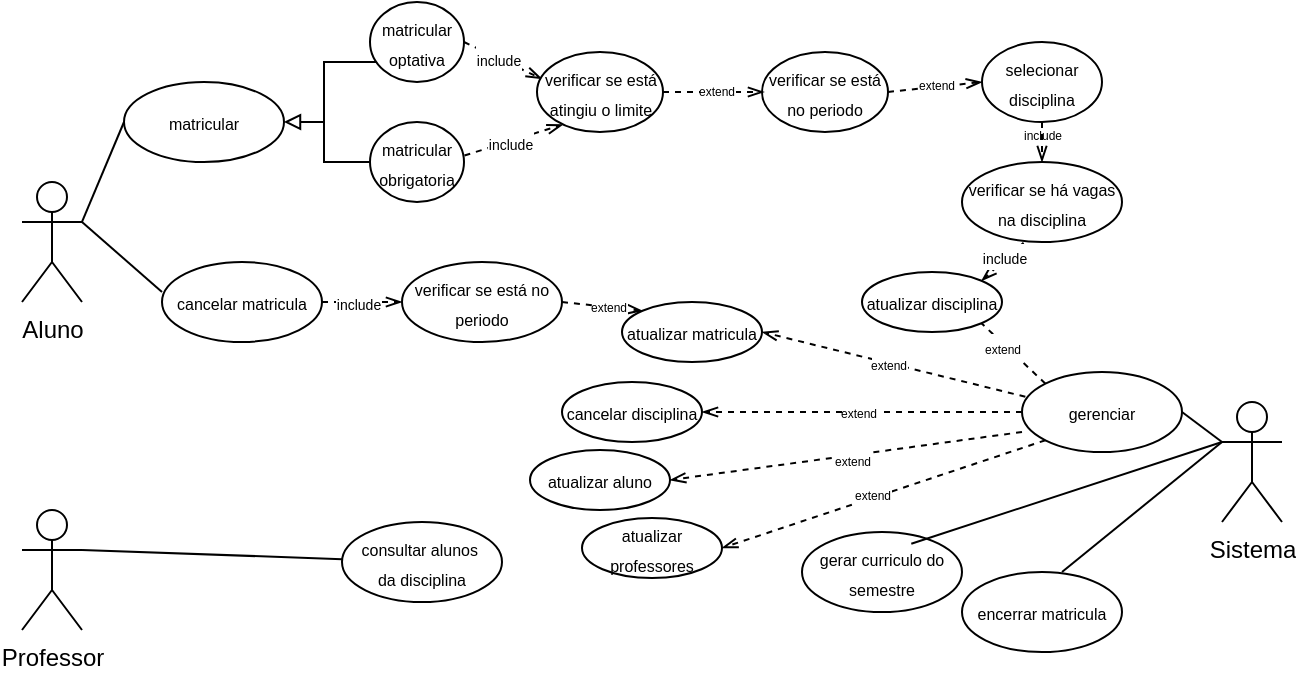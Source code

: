 <mxfile version="26.0.14">
  <diagram id="W4wejenk-8XXydwgL0-5" name="Página-1">
    <mxGraphModel dx="927" dy="685" grid="1" gridSize="10" guides="1" tooltips="1" connect="1" arrows="1" fold="1" page="1" pageScale="1" pageWidth="827" pageHeight="1169" math="0" shadow="0">
      <root>
        <mxCell id="0" />
        <mxCell id="1" parent="0" />
        <mxCell id="OnFX-Q3bMlPpnylVqk5K-1" value="Aluno" style="shape=umlActor;verticalLabelPosition=bottom;verticalAlign=top;html=1;outlineConnect=0;" vertex="1" parent="1">
          <mxGeometry x="99" y="170" width="30" height="60" as="geometry" />
        </mxCell>
        <mxCell id="OnFX-Q3bMlPpnylVqk5K-2" value="Sistema" style="shape=umlActor;verticalLabelPosition=bottom;verticalAlign=top;html=1;outlineConnect=0;" vertex="1" parent="1">
          <mxGeometry x="699" y="280" width="30" height="60" as="geometry" />
        </mxCell>
        <mxCell id="OnFX-Q3bMlPpnylVqk5K-3" value="Professor" style="shape=umlActor;verticalLabelPosition=bottom;verticalAlign=top;html=1;outlineConnect=0;" vertex="1" parent="1">
          <mxGeometry x="99" y="334" width="30" height="60" as="geometry" />
        </mxCell>
        <mxCell id="OnFX-Q3bMlPpnylVqk5K-6" value="&lt;font style=&quot;font-size: 8px;&quot;&gt;consultar alunos&amp;nbsp;&lt;/font&gt;&lt;div&gt;&lt;font style=&quot;font-size: 8px;&quot;&gt;da disciplina&lt;/font&gt;&lt;/div&gt;" style="ellipse;whiteSpace=wrap;html=1;" vertex="1" parent="1">
          <mxGeometry x="259" y="340" width="80" height="40" as="geometry" />
        </mxCell>
        <mxCell id="OnFX-Q3bMlPpnylVqk5K-7" value="&lt;font style=&quot;font-size: 8px;&quot;&gt;encerrar matricula&lt;/font&gt;" style="ellipse;whiteSpace=wrap;html=1;" vertex="1" parent="1">
          <mxGeometry x="569" y="365" width="80" height="40" as="geometry" />
        </mxCell>
        <mxCell id="OnFX-Q3bMlPpnylVqk5K-8" value="&lt;font style=&quot;font-size: 8px;&quot;&gt;gerar curriculo do semestre&lt;/font&gt;" style="ellipse;whiteSpace=wrap;html=1;" vertex="1" parent="1">
          <mxGeometry x="489" y="345" width="80" height="40" as="geometry" />
        </mxCell>
        <mxCell id="OnFX-Q3bMlPpnylVqk5K-10" value="&lt;font style=&quot;font-size: 8px;&quot;&gt;cancelar disciplina&lt;/font&gt;" style="ellipse;whiteSpace=wrap;html=1;" vertex="1" parent="1">
          <mxGeometry x="369" y="270" width="70" height="30" as="geometry" />
        </mxCell>
        <mxCell id="OnFX-Q3bMlPpnylVqk5K-11" value="&lt;font style=&quot;font-size: 8px;&quot;&gt;matricular&lt;/font&gt;" style="ellipse;whiteSpace=wrap;html=1;" vertex="1" parent="1">
          <mxGeometry x="150" y="120" width="80" height="40" as="geometry" />
        </mxCell>
        <mxCell id="OnFX-Q3bMlPpnylVqk5K-12" value="&lt;font style=&quot;font-size: 8px;&quot;&gt;cancelar matricula&lt;/font&gt;" style="ellipse;whiteSpace=wrap;html=1;" vertex="1" parent="1">
          <mxGeometry x="169" y="210" width="80" height="40" as="geometry" />
        </mxCell>
        <mxCell id="OnFX-Q3bMlPpnylVqk5K-15" value="&lt;font style=&quot;font-size: 8px;&quot;&gt;atualizar disciplina&lt;/font&gt;" style="ellipse;whiteSpace=wrap;html=1;" vertex="1" parent="1">
          <mxGeometry x="519" y="215" width="70" height="30" as="geometry" />
        </mxCell>
        <mxCell id="OnFX-Q3bMlPpnylVqk5K-16" value="&lt;font style=&quot;font-size: 8px;&quot;&gt;atualizar aluno&lt;/font&gt;" style="ellipse;whiteSpace=wrap;html=1;" vertex="1" parent="1">
          <mxGeometry x="353" y="304" width="70" height="30" as="geometry" />
        </mxCell>
        <mxCell id="OnFX-Q3bMlPpnylVqk5K-17" value="&lt;font style=&quot;font-size: 8px;&quot;&gt;atualizar professores&lt;/font&gt;" style="ellipse;whiteSpace=wrap;html=1;" vertex="1" parent="1">
          <mxGeometry x="379" y="338" width="70" height="30" as="geometry" />
        </mxCell>
        <mxCell id="OnFX-Q3bMlPpnylVqk5K-19" value="" style="endArrow=none;html=1;rounded=0;entryX=0.683;entryY=0.147;entryDx=0;entryDy=0;entryPerimeter=0;exitX=0;exitY=0.333;exitDx=0;exitDy=0;exitPerimeter=0;" edge="1" parent="1" source="OnFX-Q3bMlPpnylVqk5K-2" target="OnFX-Q3bMlPpnylVqk5K-8">
          <mxGeometry width="50" height="50" relative="1" as="geometry">
            <mxPoint x="599" y="300" as="sourcePoint" />
            <mxPoint x="359" y="265" as="targetPoint" />
          </mxGeometry>
        </mxCell>
        <mxCell id="OnFX-Q3bMlPpnylVqk5K-21" value="" style="endArrow=none;html=1;rounded=0;entryX=0.625;entryY=0;entryDx=0;entryDy=0;entryPerimeter=0;exitX=0;exitY=0.333;exitDx=0;exitDy=0;exitPerimeter=0;" edge="1" parent="1" source="OnFX-Q3bMlPpnylVqk5K-2" target="OnFX-Q3bMlPpnylVqk5K-7">
          <mxGeometry width="50" height="50" relative="1" as="geometry">
            <mxPoint x="593" y="302" as="sourcePoint" />
            <mxPoint x="522.61" y="364.568" as="targetPoint" />
          </mxGeometry>
        </mxCell>
        <mxCell id="OnFX-Q3bMlPpnylVqk5K-22" value="" style="endArrow=none;html=1;rounded=0;exitX=1;exitY=0.333;exitDx=0;exitDy=0;exitPerimeter=0;entryX=0;entryY=0.5;entryDx=0;entryDy=0;" edge="1" parent="1" source="OnFX-Q3bMlPpnylVqk5K-1" target="OnFX-Q3bMlPpnylVqk5K-11">
          <mxGeometry width="50" height="50" relative="1" as="geometry">
            <mxPoint x="139" y="330" as="sourcePoint" />
            <mxPoint x="179" y="160" as="targetPoint" />
          </mxGeometry>
        </mxCell>
        <mxCell id="OnFX-Q3bMlPpnylVqk5K-23" value="" style="endArrow=none;html=1;rounded=0;entryX=0;entryY=0.5;entryDx=0;entryDy=0;" edge="1" parent="1">
          <mxGeometry width="50" height="50" relative="1" as="geometry">
            <mxPoint x="129" y="190" as="sourcePoint" />
            <mxPoint x="169.0" y="225" as="targetPoint" />
          </mxGeometry>
        </mxCell>
        <mxCell id="OnFX-Q3bMlPpnylVqk5K-24" value="" style="endArrow=none;html=1;rounded=0;exitX=1;exitY=0.333;exitDx=0;exitDy=0;exitPerimeter=0;" edge="1" parent="1" source="OnFX-Q3bMlPpnylVqk5K-3" target="OnFX-Q3bMlPpnylVqk5K-6">
          <mxGeometry width="50" height="50" relative="1" as="geometry">
            <mxPoint x="179" y="335" as="sourcePoint" />
            <mxPoint x="295" y="361" as="targetPoint" />
          </mxGeometry>
        </mxCell>
        <mxCell id="OnFX-Q3bMlPpnylVqk5K-27" value="" style="endArrow=none;html=1;rounded=0;entryX=0;entryY=0.333;entryDx=0;entryDy=0;entryPerimeter=0;exitX=1;exitY=0.5;exitDx=0;exitDy=0;" edge="1" parent="1" source="OnFX-Q3bMlPpnylVqk5K-28" target="OnFX-Q3bMlPpnylVqk5K-2">
          <mxGeometry width="50" height="50" relative="1" as="geometry">
            <mxPoint x="169" y="325" as="sourcePoint" />
            <mxPoint x="259" y="325" as="targetPoint" />
          </mxGeometry>
        </mxCell>
        <mxCell id="OnFX-Q3bMlPpnylVqk5K-28" value="&lt;font style=&quot;font-size: 8px;&quot;&gt;gerenciar&lt;/font&gt;" style="ellipse;whiteSpace=wrap;html=1;" vertex="1" parent="1">
          <mxGeometry x="599" y="265" width="80" height="40" as="geometry" />
        </mxCell>
        <mxCell id="OnFX-Q3bMlPpnylVqk5K-29" value="" style="endArrow=openThin;dashed=1;html=1;rounded=0;entryX=1;entryY=0.5;entryDx=0;entryDy=0;endFill=0;" edge="1" parent="1" source="OnFX-Q3bMlPpnylVqk5K-28" target="OnFX-Q3bMlPpnylVqk5K-10">
          <mxGeometry width="50" height="50" relative="1" as="geometry">
            <mxPoint x="369" y="285" as="sourcePoint" />
            <mxPoint x="279" y="265" as="targetPoint" />
          </mxGeometry>
        </mxCell>
        <mxCell id="OnFX-Q3bMlPpnylVqk5K-34" value="&lt;font style=&quot;font-size: 6px;&quot;&gt;extend&lt;/font&gt;" style="edgeLabel;html=1;align=center;verticalAlign=middle;resizable=0;points=[];" vertex="1" connectable="0" parent="OnFX-Q3bMlPpnylVqk5K-29">
          <mxGeometry x="0.021" y="2" relative="1" as="geometry">
            <mxPoint x="-1" y="-3" as="offset" />
          </mxGeometry>
        </mxCell>
        <mxCell id="OnFX-Q3bMlPpnylVqk5K-30" value="" style="endArrow=none;dashed=1;html=1;rounded=0;entryX=1;entryY=1;entryDx=0;entryDy=0;exitX=0;exitY=0;exitDx=0;exitDy=0;" edge="1" parent="1" source="OnFX-Q3bMlPpnylVqk5K-28" target="OnFX-Q3bMlPpnylVqk5K-15">
          <mxGeometry width="50" height="50" relative="1" as="geometry">
            <mxPoint x="299" y="315" as="sourcePoint" />
            <mxPoint x="459" y="260" as="targetPoint" />
          </mxGeometry>
        </mxCell>
        <mxCell id="OnFX-Q3bMlPpnylVqk5K-35" value="&lt;font style=&quot;font-size: 6px;&quot;&gt;extend&lt;/font&gt;" style="edgeLabel;html=1;align=center;verticalAlign=middle;resizable=0;points=[];" vertex="1" connectable="0" parent="OnFX-Q3bMlPpnylVqk5K-30">
          <mxGeometry x="0.024" y="5" relative="1" as="geometry">
            <mxPoint x="-2" y="-7" as="offset" />
          </mxGeometry>
        </mxCell>
        <mxCell id="OnFX-Q3bMlPpnylVqk5K-31" value="" style="endArrow=openThin;dashed=1;html=1;rounded=0;exitX=0;exitY=0.75;exitDx=0;exitDy=0;entryX=1;entryY=0.5;entryDx=0;entryDy=0;exitPerimeter=0;endFill=0;" edge="1" parent="1" source="OnFX-Q3bMlPpnylVqk5K-28" target="OnFX-Q3bMlPpnylVqk5K-16">
          <mxGeometry width="50" height="50" relative="1" as="geometry">
            <mxPoint x="387" y="316" as="sourcePoint" />
            <mxPoint x="469" y="270" as="targetPoint" />
          </mxGeometry>
        </mxCell>
        <mxCell id="OnFX-Q3bMlPpnylVqk5K-36" value="&lt;font style=&quot;font-size: 6px;&quot;&gt;extend&lt;/font&gt;" style="edgeLabel;html=1;align=center;verticalAlign=middle;resizable=0;points=[];" vertex="1" connectable="0" parent="OnFX-Q3bMlPpnylVqk5K-31">
          <mxGeometry x="-0.19" y="1" relative="1" as="geometry">
            <mxPoint x="-14" y="2" as="offset" />
          </mxGeometry>
        </mxCell>
        <mxCell id="OnFX-Q3bMlPpnylVqk5K-32" value="" style="endArrow=openThin;dashed=1;html=1;rounded=0;exitX=0;exitY=1;exitDx=0;exitDy=0;entryX=1;entryY=0.5;entryDx=0;entryDy=0;endFill=0;" edge="1" parent="1" source="OnFX-Q3bMlPpnylVqk5K-28" target="OnFX-Q3bMlPpnylVqk5K-17">
          <mxGeometry width="50" height="50" relative="1" as="geometry">
            <mxPoint x="397" y="326" as="sourcePoint" />
            <mxPoint x="479" y="280" as="targetPoint" />
          </mxGeometry>
        </mxCell>
        <mxCell id="OnFX-Q3bMlPpnylVqk5K-37" value="&lt;font style=&quot;font-size: 6px;&quot;&gt;extend&lt;/font&gt;" style="edgeLabel;html=1;align=center;verticalAlign=middle;resizable=0;points=[];" vertex="1" connectable="0" parent="OnFX-Q3bMlPpnylVqk5K-32">
          <mxGeometry x="0.067" y="-3" relative="1" as="geometry">
            <mxPoint as="offset" />
          </mxGeometry>
        </mxCell>
        <mxCell id="OnFX-Q3bMlPpnylVqk5K-39" value="&lt;font style=&quot;font-size: 8px;&quot;&gt;selecionar disciplina&lt;/font&gt;" style="ellipse;whiteSpace=wrap;html=1;" vertex="1" parent="1">
          <mxGeometry x="579" y="100" width="60" height="40" as="geometry" />
        </mxCell>
        <mxCell id="OnFX-Q3bMlPpnylVqk5K-40" value="&lt;font style=&quot;font-size: 8px;&quot;&gt;verificar se há vagas na disciplina&lt;/font&gt;" style="ellipse;whiteSpace=wrap;html=1;" vertex="1" parent="1">
          <mxGeometry x="569" y="160" width="80" height="40" as="geometry" />
        </mxCell>
        <mxCell id="OnFX-Q3bMlPpnylVqk5K-42" value="" style="endArrow=openThin;dashed=1;html=1;rounded=0;endFill=0;entryX=1;entryY=0;entryDx=0;entryDy=0;exitX=0.385;exitY=1.008;exitDx=0;exitDy=0;exitPerimeter=0;" edge="1" parent="1" source="OnFX-Q3bMlPpnylVqk5K-40" target="OnFX-Q3bMlPpnylVqk5K-15">
          <mxGeometry width="50" height="50" relative="1" as="geometry">
            <mxPoint x="556" y="275" as="sourcePoint" />
            <mxPoint x="639" y="245" as="targetPoint" />
          </mxGeometry>
        </mxCell>
        <mxCell id="OnFX-Q3bMlPpnylVqk5K-43" value="&lt;font style=&quot;font-size: 7px;&quot;&gt;include&lt;/font&gt;" style="edgeLabel;html=1;align=center;verticalAlign=middle;resizable=0;points=[];" vertex="1" connectable="0" parent="OnFX-Q3bMlPpnylVqk5K-42">
          <mxGeometry x="-0.109" y="-1" relative="1" as="geometry">
            <mxPoint y="-1" as="offset" />
          </mxGeometry>
        </mxCell>
        <mxCell id="OnFX-Q3bMlPpnylVqk5K-46" value="" style="endArrow=openThin;dashed=1;html=1;rounded=0;endFill=0;entryX=0.039;entryY=0.336;entryDx=0;entryDy=0;entryPerimeter=0;" edge="1" parent="1" target="OnFX-Q3bMlPpnylVqk5K-86">
          <mxGeometry width="50" height="50" relative="1" as="geometry">
            <mxPoint x="320" y="100" as="sourcePoint" />
            <mxPoint x="360" y="100" as="targetPoint" />
          </mxGeometry>
        </mxCell>
        <mxCell id="OnFX-Q3bMlPpnylVqk5K-47" value="&lt;font style=&quot;font-size: 7px;&quot;&gt;include&lt;/font&gt;" style="edgeLabel;html=1;align=center;verticalAlign=middle;resizable=0;points=[];" vertex="1" connectable="0" parent="OnFX-Q3bMlPpnylVqk5K-46">
          <mxGeometry x="-0.109" y="-1" relative="1" as="geometry">
            <mxPoint y="-1" as="offset" />
          </mxGeometry>
        </mxCell>
        <mxCell id="OnFX-Q3bMlPpnylVqk5K-79" style="edgeStyle=orthogonalEdgeStyle;rounded=0;orthogonalLoop=1;jettySize=auto;html=1;entryX=1;entryY=0.5;entryDx=0;entryDy=0;exitX=0;exitY=1;exitDx=0;exitDy=0;endArrow=block;endFill=0;" edge="1" parent="1" source="OnFX-Q3bMlPpnylVqk5K-80" target="OnFX-Q3bMlPpnylVqk5K-11">
          <mxGeometry relative="1" as="geometry">
            <mxPoint x="280" y="90" as="sourcePoint" />
            <Array as="points">
              <mxPoint x="280" y="110" />
              <mxPoint x="250" y="110" />
              <mxPoint x="250" y="140" />
            </Array>
          </mxGeometry>
        </mxCell>
        <mxCell id="OnFX-Q3bMlPpnylVqk5K-49" value="&lt;font style=&quot;font-size: 8px;&quot;&gt;verificar se está no periodo&lt;/font&gt;" style="ellipse;whiteSpace=wrap;html=1;" vertex="1" parent="1">
          <mxGeometry x="469" y="105" width="63" height="40" as="geometry" />
        </mxCell>
        <mxCell id="OnFX-Q3bMlPpnylVqk5K-51" value="" style="endArrow=openThin;dashed=1;html=1;rounded=0;exitX=1;exitY=0.5;exitDx=0;exitDy=0;endFill=0;entryX=0;entryY=0.5;entryDx=0;entryDy=0;" edge="1" parent="1" source="OnFX-Q3bMlPpnylVqk5K-12" target="OnFX-Q3bMlPpnylVqk5K-69">
          <mxGeometry width="50" height="50" relative="1" as="geometry">
            <mxPoint x="269" y="165" as="sourcePoint" />
            <mxPoint x="339" y="195" as="targetPoint" />
          </mxGeometry>
        </mxCell>
        <mxCell id="OnFX-Q3bMlPpnylVqk5K-52" value="&lt;font style=&quot;font-size: 7px;&quot;&gt;include&lt;/font&gt;" style="edgeLabel;html=1;align=center;verticalAlign=middle;resizable=0;points=[];" vertex="1" connectable="0" parent="OnFX-Q3bMlPpnylVqk5K-51">
          <mxGeometry x="-0.109" y="-1" relative="1" as="geometry">
            <mxPoint y="-1" as="offset" />
          </mxGeometry>
        </mxCell>
        <mxCell id="OnFX-Q3bMlPpnylVqk5K-55" value="&lt;font style=&quot;font-size: 8px;&quot;&gt;atualizar matricula&lt;/font&gt;" style="ellipse;whiteSpace=wrap;html=1;" vertex="1" parent="1">
          <mxGeometry x="399" y="230" width="70" height="30" as="geometry" />
        </mxCell>
        <mxCell id="OnFX-Q3bMlPpnylVqk5K-57" value="" style="endArrow=openThin;dashed=1;html=1;rounded=0;endFill=0;exitX=1;exitY=0.5;exitDx=0;exitDy=0;entryX=0;entryY=0;entryDx=0;entryDy=0;" edge="1" parent="1" source="OnFX-Q3bMlPpnylVqk5K-69" target="OnFX-Q3bMlPpnylVqk5K-55">
          <mxGeometry width="50" height="50" relative="1" as="geometry">
            <mxPoint x="590" y="195" as="sourcePoint" />
            <mxPoint x="499" y="225" as="targetPoint" />
          </mxGeometry>
        </mxCell>
        <mxCell id="OnFX-Q3bMlPpnylVqk5K-63" value="&lt;font style=&quot;font-size: 6px;&quot;&gt;extend&lt;/font&gt;" style="edgeLabel;html=1;align=center;verticalAlign=middle;resizable=0;points=[];" vertex="1" connectable="0" parent="OnFX-Q3bMlPpnylVqk5K-57">
          <mxGeometry x="0.12" y="2" relative="1" as="geometry">
            <mxPoint as="offset" />
          </mxGeometry>
        </mxCell>
        <mxCell id="OnFX-Q3bMlPpnylVqk5K-69" value="&lt;font style=&quot;font-size: 8px;&quot;&gt;verificar se está no periodo&lt;/font&gt;" style="ellipse;whiteSpace=wrap;html=1;" vertex="1" parent="1">
          <mxGeometry x="289" y="210" width="80" height="40" as="geometry" />
        </mxCell>
        <mxCell id="OnFX-Q3bMlPpnylVqk5K-73" value="" style="endArrow=openThin;dashed=1;html=1;rounded=0;entryX=1;entryY=0.5;entryDx=0;entryDy=0;exitX=0.021;exitY=0.309;exitDx=0;exitDy=0;exitPerimeter=0;endFill=0;" edge="1" parent="1" source="OnFX-Q3bMlPpnylVqk5K-28" target="OnFX-Q3bMlPpnylVqk5K-55">
          <mxGeometry width="50" height="50" relative="1" as="geometry">
            <mxPoint x="609" y="295" as="sourcePoint" />
            <mxPoint x="449" y="295" as="targetPoint" />
          </mxGeometry>
        </mxCell>
        <mxCell id="OnFX-Q3bMlPpnylVqk5K-74" value="&lt;font style=&quot;font-size: 6px;&quot;&gt;extend&lt;/font&gt;" style="edgeLabel;html=1;align=center;verticalAlign=middle;resizable=0;points=[];" vertex="1" connectable="0" parent="OnFX-Q3bMlPpnylVqk5K-73">
          <mxGeometry x="0.021" y="2" relative="1" as="geometry">
            <mxPoint x="-1" y="-3" as="offset" />
          </mxGeometry>
        </mxCell>
        <mxCell id="OnFX-Q3bMlPpnylVqk5K-76" value="" style="endArrow=openThin;dashed=1;html=1;rounded=0;endFill=0;entryX=0;entryY=0.5;entryDx=0;entryDy=0;exitX=1;exitY=0.5;exitDx=0;exitDy=0;" edge="1" parent="1" source="OnFX-Q3bMlPpnylVqk5K-49" target="OnFX-Q3bMlPpnylVqk5K-39">
          <mxGeometry width="50" height="50" relative="1" as="geometry">
            <mxPoint x="440" y="110" as="sourcePoint" />
            <mxPoint x="434" y="185" as="targetPoint" />
          </mxGeometry>
        </mxCell>
        <mxCell id="OnFX-Q3bMlPpnylVqk5K-77" value="&lt;font style=&quot;font-size: 6px;&quot;&gt;extend&lt;/font&gt;" style="edgeLabel;html=1;align=center;verticalAlign=middle;resizable=0;points=[];" vertex="1" connectable="0" parent="OnFX-Q3bMlPpnylVqk5K-76">
          <mxGeometry x="0.12" y="2" relative="1" as="geometry">
            <mxPoint x="-2" as="offset" />
          </mxGeometry>
        </mxCell>
        <mxCell id="OnFX-Q3bMlPpnylVqk5K-80" value="&lt;font style=&quot;font-size: 8px;&quot;&gt;matricular optativa&lt;/font&gt;" style="ellipse;whiteSpace=wrap;html=1;" vertex="1" parent="1">
          <mxGeometry x="273" y="80" width="47" height="40" as="geometry" />
        </mxCell>
        <mxCell id="OnFX-Q3bMlPpnylVqk5K-81" value="&lt;font style=&quot;font-size: 8px;&quot;&gt;matricular obrigatoria&lt;/font&gt;" style="ellipse;whiteSpace=wrap;html=1;" vertex="1" parent="1">
          <mxGeometry x="273" y="140" width="47" height="40" as="geometry" />
        </mxCell>
        <mxCell id="OnFX-Q3bMlPpnylVqk5K-82" value="" style="endArrow=none;html=1;rounded=0;entryX=0;entryY=0.5;entryDx=0;entryDy=0;" edge="1" parent="1" target="OnFX-Q3bMlPpnylVqk5K-81">
          <mxGeometry width="50" height="50" relative="1" as="geometry">
            <mxPoint x="250" y="140" as="sourcePoint" />
            <mxPoint x="310" y="190" as="targetPoint" />
            <Array as="points">
              <mxPoint x="250" y="160" />
            </Array>
          </mxGeometry>
        </mxCell>
        <mxCell id="OnFX-Q3bMlPpnylVqk5K-86" value="&lt;font style=&quot;font-size: 8px;&quot;&gt;verificar se está atingiu o limite&lt;/font&gt;" style="ellipse;whiteSpace=wrap;html=1;" vertex="1" parent="1">
          <mxGeometry x="356.5" y="105" width="63" height="40" as="geometry" />
        </mxCell>
        <mxCell id="OnFX-Q3bMlPpnylVqk5K-92" value="" style="endArrow=openThin;dashed=1;html=1;rounded=0;endFill=0;exitX=0.5;exitY=1;exitDx=0;exitDy=0;" edge="1" parent="1" source="OnFX-Q3bMlPpnylVqk5K-39" target="OnFX-Q3bMlPpnylVqk5K-40">
          <mxGeometry width="50" height="50" relative="1" as="geometry">
            <mxPoint x="542" y="135" as="sourcePoint" />
            <mxPoint x="589" y="130" as="targetPoint" />
          </mxGeometry>
        </mxCell>
        <mxCell id="OnFX-Q3bMlPpnylVqk5K-97" value="&lt;font style=&quot;font-size: 6px;&quot;&gt;include&lt;/font&gt;" style="text;html=1;align=center;verticalAlign=middle;resizable=0;points=[];autosize=1;strokeColor=none;fillColor=none;" vertex="1" parent="1">
          <mxGeometry x="589" y="130" width="40" height="30" as="geometry" />
        </mxCell>
        <mxCell id="OnFX-Q3bMlPpnylVqk5K-98" value="" style="endArrow=openThin;dashed=1;html=1;rounded=0;endFill=0;exitX=1.005;exitY=0.419;exitDx=0;exitDy=0;exitPerimeter=0;entryX=0.206;entryY=0.906;entryDx=0;entryDy=0;entryPerimeter=0;" edge="1" parent="1" source="OnFX-Q3bMlPpnylVqk5K-81" target="OnFX-Q3bMlPpnylVqk5K-86">
          <mxGeometry width="50" height="50" relative="1" as="geometry">
            <mxPoint x="330" y="110" as="sourcePoint" />
            <mxPoint x="370" y="110" as="targetPoint" />
          </mxGeometry>
        </mxCell>
        <mxCell id="OnFX-Q3bMlPpnylVqk5K-99" value="&lt;font style=&quot;font-size: 7px;&quot;&gt;include&lt;/font&gt;" style="edgeLabel;html=1;align=center;verticalAlign=middle;resizable=0;points=[];" vertex="1" connectable="0" parent="OnFX-Q3bMlPpnylVqk5K-98">
          <mxGeometry x="-0.109" y="-1" relative="1" as="geometry">
            <mxPoint y="-1" as="offset" />
          </mxGeometry>
        </mxCell>
        <mxCell id="OnFX-Q3bMlPpnylVqk5K-100" value="" style="endArrow=openThin;dashed=1;html=1;rounded=0;endFill=0;exitX=1;exitY=0.5;exitDx=0;exitDy=0;" edge="1" parent="1" source="OnFX-Q3bMlPpnylVqk5K-86">
          <mxGeometry width="50" height="50" relative="1" as="geometry">
            <mxPoint x="542" y="135" as="sourcePoint" />
            <mxPoint x="470" y="125" as="targetPoint" />
          </mxGeometry>
        </mxCell>
        <mxCell id="OnFX-Q3bMlPpnylVqk5K-101" value="&lt;font style=&quot;font-size: 6px;&quot;&gt;extend&lt;/font&gt;" style="edgeLabel;html=1;align=center;verticalAlign=middle;resizable=0;points=[];" vertex="1" connectable="0" parent="OnFX-Q3bMlPpnylVqk5K-100">
          <mxGeometry x="0.12" y="2" relative="1" as="geometry">
            <mxPoint x="-2" as="offset" />
          </mxGeometry>
        </mxCell>
      </root>
    </mxGraphModel>
  </diagram>
</mxfile>

